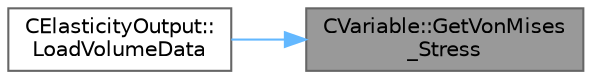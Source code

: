 digraph "CVariable::GetVonMises_Stress"
{
 // LATEX_PDF_SIZE
  bgcolor="transparent";
  edge [fontname=Helvetica,fontsize=10,labelfontname=Helvetica,labelfontsize=10];
  node [fontname=Helvetica,fontsize=10,shape=box,height=0.2,width=0.4];
  rankdir="RL";
  Node1 [id="Node000001",label="CVariable::GetVonMises\l_Stress",height=0.2,width=0.4,color="gray40", fillcolor="grey60", style="filled", fontcolor="black",tooltip="A virtual member."];
  Node1 -> Node2 [id="edge1_Node000001_Node000002",dir="back",color="steelblue1",style="solid",tooltip=" "];
  Node2 [id="Node000002",label="CElasticityOutput::\lLoadVolumeData",height=0.2,width=0.4,color="grey40", fillcolor="white", style="filled",URL="$classCElasticityOutput.html#ab828cb305a9dfee66765b1226b45edfc",tooltip="Set the values of the volume output fields for a point."];
}
